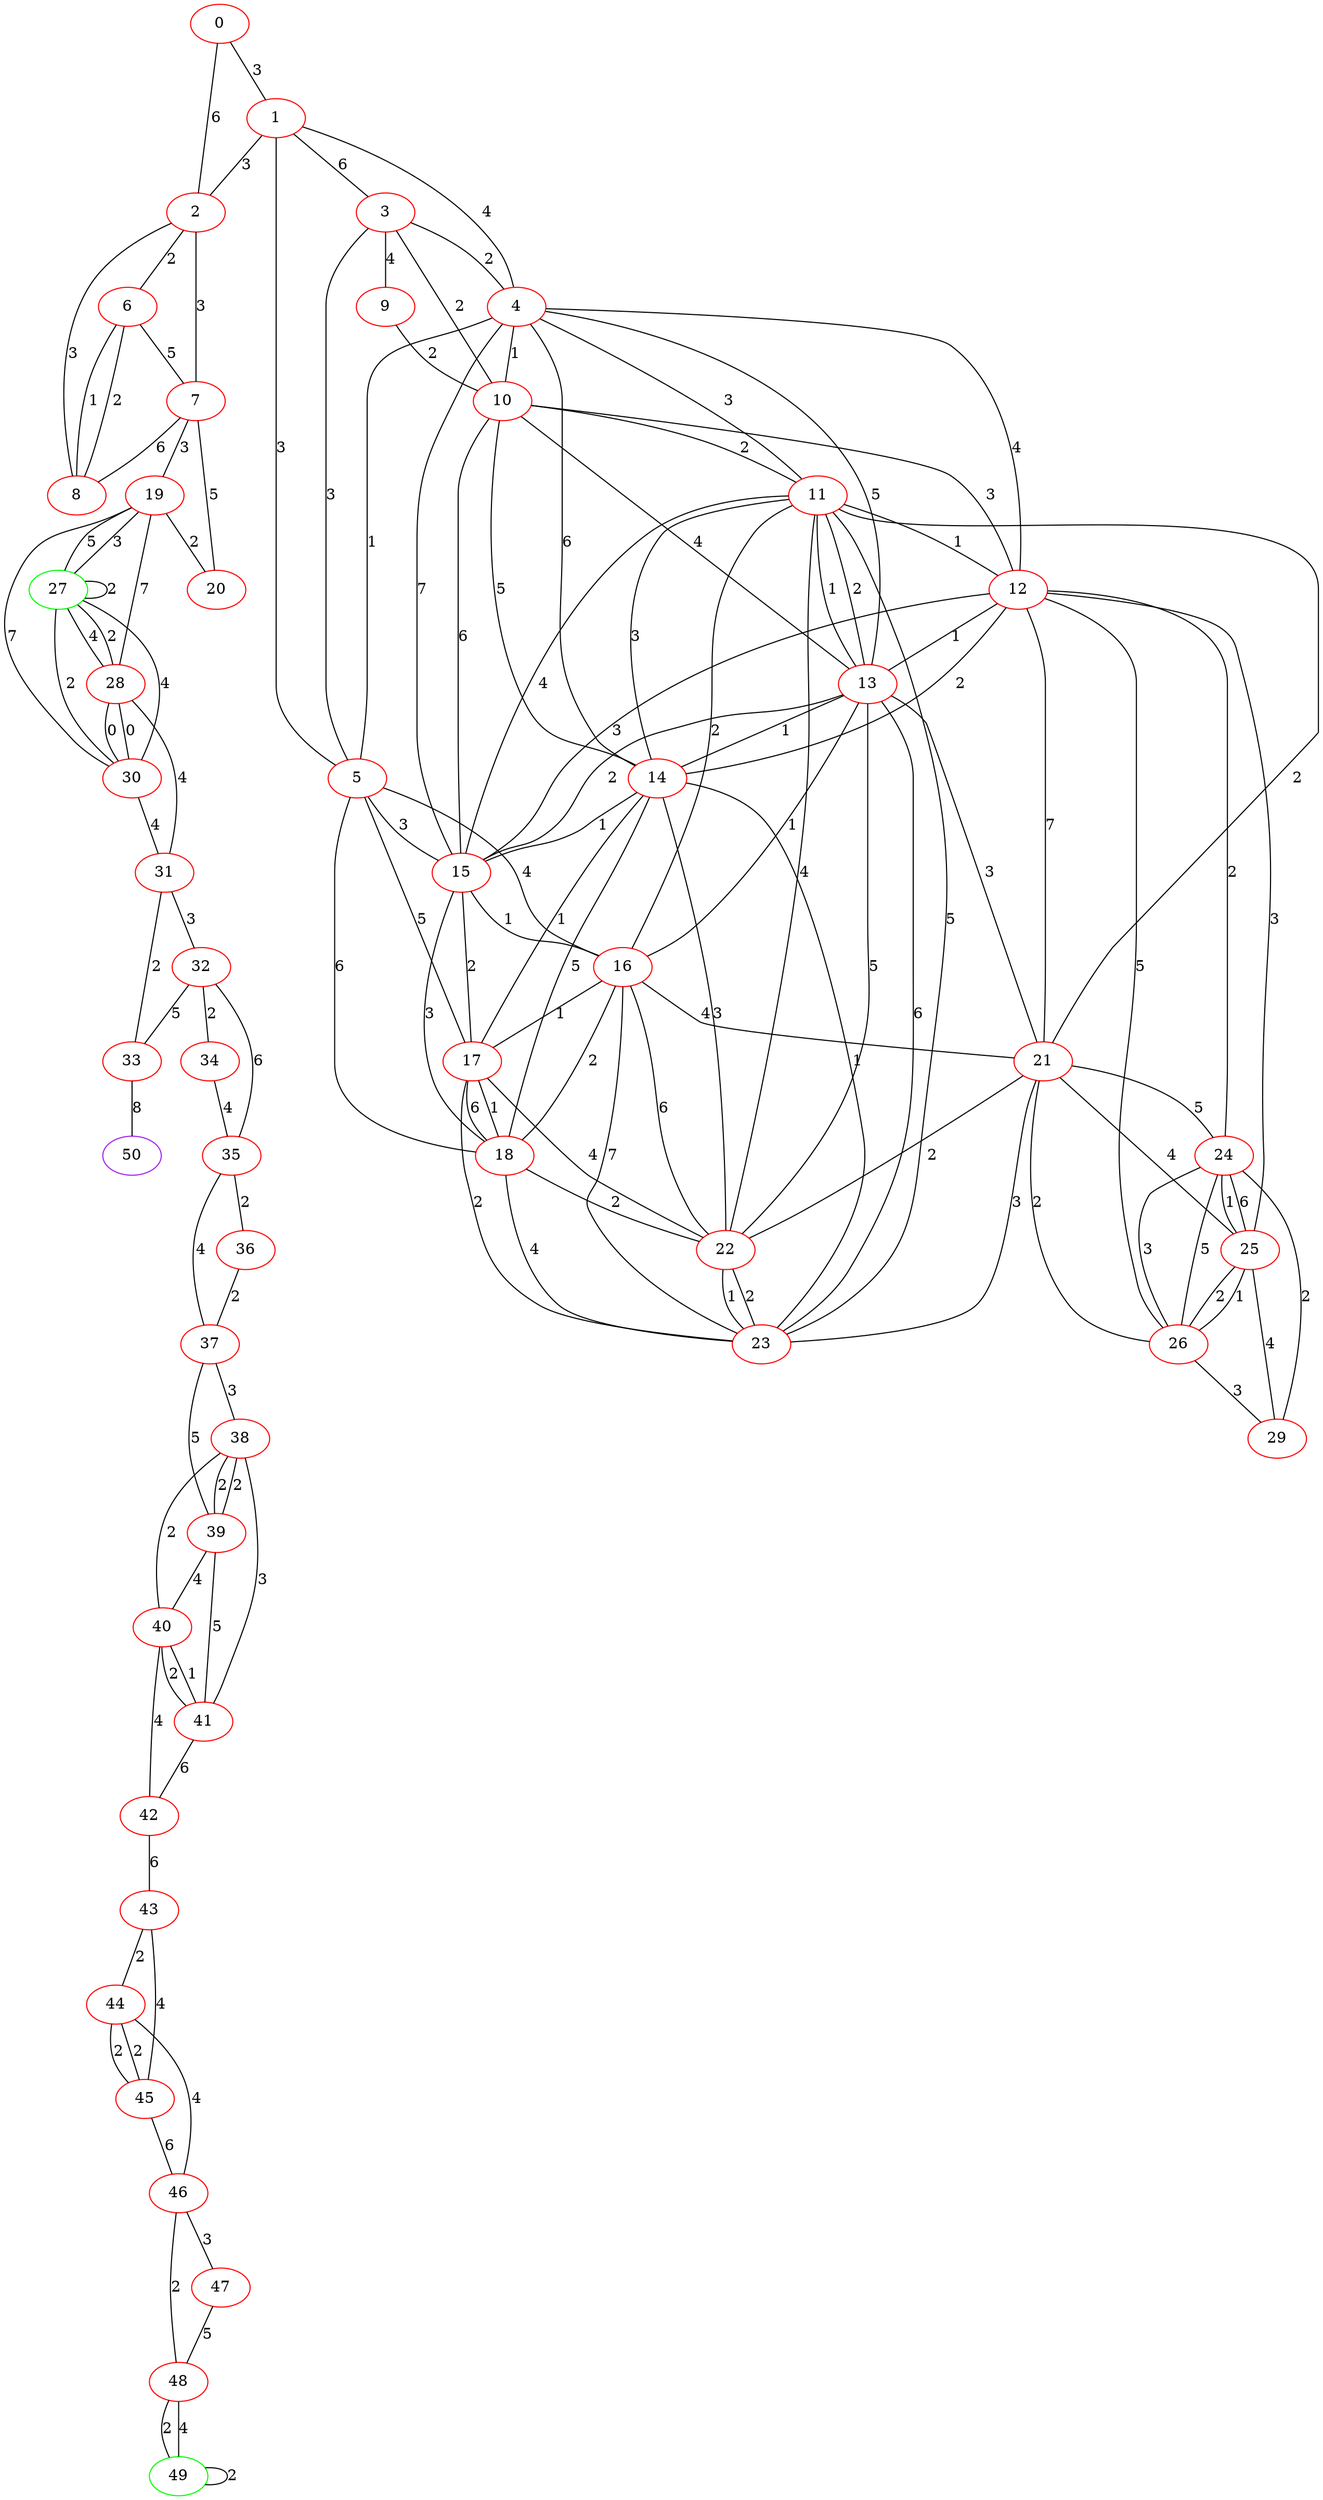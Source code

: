 graph "" {
0 [color=red, weight=1];
1 [color=red, weight=1];
2 [color=red, weight=1];
3 [color=red, weight=1];
4 [color=red, weight=1];
5 [color=red, weight=1];
6 [color=red, weight=1];
7 [color=red, weight=1];
8 [color=red, weight=1];
9 [color=red, weight=1];
10 [color=red, weight=1];
11 [color=red, weight=1];
12 [color=red, weight=1];
13 [color=red, weight=1];
14 [color=red, weight=1];
15 [color=red, weight=1];
16 [color=red, weight=1];
17 [color=red, weight=1];
18 [color=red, weight=1];
19 [color=red, weight=1];
20 [color=red, weight=1];
21 [color=red, weight=1];
22 [color=red, weight=1];
23 [color=red, weight=1];
24 [color=red, weight=1];
25 [color=red, weight=1];
26 [color=red, weight=1];
27 [color=green, weight=2];
28 [color=red, weight=1];
29 [color=red, weight=1];
30 [color=red, weight=1];
31 [color=red, weight=1];
32 [color=red, weight=1];
33 [color=red, weight=1];
34 [color=red, weight=1];
35 [color=red, weight=1];
36 [color=red, weight=1];
37 [color=red, weight=1];
38 [color=red, weight=1];
39 [color=red, weight=1];
40 [color=red, weight=1];
41 [color=red, weight=1];
42 [color=red, weight=1];
43 [color=red, weight=1];
44 [color=red, weight=1];
45 [color=red, weight=1];
46 [color=red, weight=1];
47 [color=red, weight=1];
48 [color=red, weight=1];
49 [color=green, weight=2];
50 [color=purple, weight=4];
0 -- 1  [key=0, label=3];
0 -- 2  [key=0, label=6];
1 -- 2  [key=0, label=3];
1 -- 3  [key=0, label=6];
1 -- 4  [key=0, label=4];
1 -- 5  [key=0, label=3];
2 -- 8  [key=0, label=3];
2 -- 6  [key=0, label=2];
2 -- 7  [key=0, label=3];
3 -- 10  [key=0, label=2];
3 -- 4  [key=0, label=2];
3 -- 5  [key=0, label=3];
3 -- 9  [key=0, label=4];
4 -- 5  [key=0, label=1];
4 -- 10  [key=0, label=1];
4 -- 11  [key=0, label=3];
4 -- 12  [key=0, label=4];
4 -- 13  [key=0, label=5];
4 -- 14  [key=0, label=6];
4 -- 15  [key=0, label=7];
5 -- 15  [key=0, label=3];
5 -- 16  [key=0, label=4];
5 -- 17  [key=0, label=5];
5 -- 18  [key=0, label=6];
6 -- 8  [key=0, label=2];
6 -- 8  [key=1, label=1];
6 -- 7  [key=0, label=5];
7 -- 8  [key=0, label=6];
7 -- 19  [key=0, label=3];
7 -- 20  [key=0, label=5];
9 -- 10  [key=0, label=2];
10 -- 11  [key=0, label=2];
10 -- 12  [key=0, label=3];
10 -- 13  [key=0, label=4];
10 -- 14  [key=0, label=5];
10 -- 15  [key=0, label=6];
11 -- 12  [key=0, label=1];
11 -- 13  [key=0, label=2];
11 -- 13  [key=1, label=1];
11 -- 14  [key=0, label=3];
11 -- 15  [key=0, label=4];
11 -- 16  [key=0, label=2];
11 -- 21  [key=0, label=2];
11 -- 22  [key=0, label=4];
11 -- 23  [key=0, label=5];
12 -- 13  [key=0, label=1];
12 -- 14  [key=0, label=2];
12 -- 15  [key=0, label=3];
12 -- 21  [key=0, label=7];
12 -- 24  [key=0, label=2];
12 -- 25  [key=0, label=3];
12 -- 26  [key=0, label=5];
13 -- 14  [key=0, label=1];
13 -- 15  [key=0, label=2];
13 -- 16  [key=0, label=1];
13 -- 21  [key=0, label=3];
13 -- 22  [key=0, label=5];
13 -- 23  [key=0, label=6];
14 -- 15  [key=0, label=1];
14 -- 17  [key=0, label=1];
14 -- 18  [key=0, label=5];
14 -- 22  [key=0, label=3];
14 -- 23  [key=0, label=1];
15 -- 16  [key=0, label=1];
15 -- 17  [key=0, label=2];
15 -- 18  [key=0, label=3];
16 -- 17  [key=0, label=1];
16 -- 18  [key=0, label=2];
16 -- 21  [key=0, label=4];
16 -- 22  [key=0, label=6];
16 -- 23  [key=0, label=7];
17 -- 18  [key=0, label=6];
17 -- 18  [key=1, label=1];
17 -- 22  [key=0, label=4];
17 -- 23  [key=0, label=2];
18 -- 22  [key=0, label=2];
18 -- 23  [key=0, label=4];
19 -- 20  [key=0, label=2];
19 -- 27  [key=0, label=3];
19 -- 27  [key=1, label=5];
19 -- 28  [key=0, label=7];
19 -- 30  [key=0, label=7];
21 -- 22  [key=0, label=2];
21 -- 23  [key=0, label=3];
21 -- 24  [key=0, label=5];
21 -- 25  [key=0, label=4];
21 -- 26  [key=0, label=2];
22 -- 23  [key=0, label=1];
22 -- 23  [key=1, label=2];
24 -- 25  [key=0, label=1];
24 -- 25  [key=1, label=6];
24 -- 26  [key=0, label=3];
24 -- 26  [key=1, label=5];
24 -- 29  [key=0, label=2];
25 -- 26  [key=0, label=2];
25 -- 26  [key=1, label=1];
25 -- 29  [key=0, label=4];
26 -- 29  [key=0, label=3];
27 -- 27  [key=0, label=2];
27 -- 28  [key=0, label=4];
27 -- 28  [key=1, label=2];
27 -- 30  [key=0, label=4];
27 -- 30  [key=1, label=2];
28 -- 30  [key=0, label=0];
28 -- 30  [key=1, label=0];
28 -- 31  [key=0, label=4];
30 -- 31  [key=0, label=4];
31 -- 32  [key=0, label=3];
31 -- 33  [key=0, label=2];
32 -- 33  [key=0, label=5];
32 -- 34  [key=0, label=2];
32 -- 35  [key=0, label=6];
33 -- 50  [key=0, label=8];
34 -- 35  [key=0, label=4];
35 -- 36  [key=0, label=2];
35 -- 37  [key=0, label=4];
36 -- 37  [key=0, label=2];
37 -- 38  [key=0, label=3];
37 -- 39  [key=0, label=5];
38 -- 40  [key=0, label=2];
38 -- 41  [key=0, label=3];
38 -- 39  [key=0, label=2];
38 -- 39  [key=1, label=2];
39 -- 40  [key=0, label=4];
39 -- 41  [key=0, label=5];
40 -- 41  [key=0, label=2];
40 -- 41  [key=1, label=1];
40 -- 42  [key=0, label=4];
41 -- 42  [key=0, label=6];
42 -- 43  [key=0, label=6];
43 -- 44  [key=0, label=2];
43 -- 45  [key=0, label=4];
44 -- 45  [key=0, label=2];
44 -- 45  [key=1, label=2];
44 -- 46  [key=0, label=4];
45 -- 46  [key=0, label=6];
46 -- 48  [key=0, label=2];
46 -- 47  [key=0, label=3];
47 -- 48  [key=0, label=5];
48 -- 49  [key=0, label=2];
48 -- 49  [key=1, label=4];
49 -- 49  [key=0, label=2];
}
